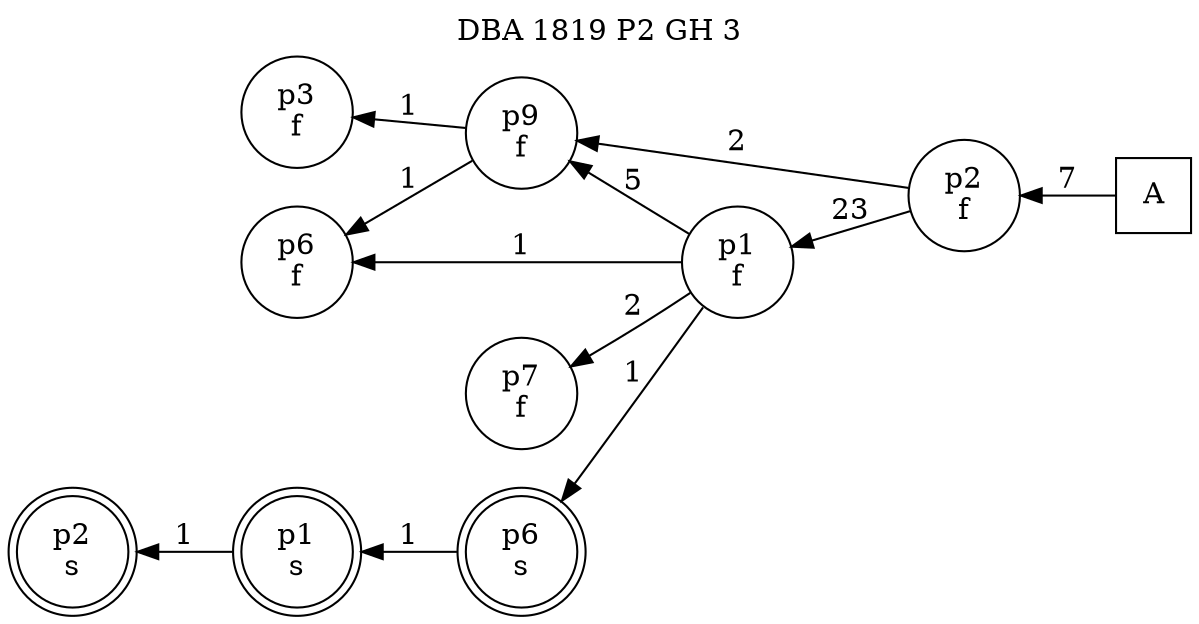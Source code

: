 digraph DBA_1819_P2_GH_3_LOW {
labelloc="tl"
label= " DBA 1819 P2 GH 3 "
rankdir="RL";
graph [ size=" 10 , 10 !"]

"A" [shape="square" label="A"]
"p2_f" [shape="circle" label="p2
f"]
"p1_f" [shape="circle" label="p1
f"]
"p9_f" [shape="circle" label="p9
f"]
"p3_f" [shape="circle" label="p3
f"]
"p7_f" [shape="circle" label="p7
f"]
"p6_f" [shape="circle" label="p6
f"]
"p6_s" [shape="doublecircle" label="p6
s"]
"p1_s" [shape="doublecircle" label="p1
s"]
"p2_s" [shape="doublecircle" label="p2
s"]
"A" -> "p2_f" [ label=7]
"p2_f" -> "p1_f" [ label=23]
"p2_f" -> "p9_f" [ label=2]
"p1_f" -> "p9_f" [ label=5]
"p1_f" -> "p7_f" [ label=2]
"p1_f" -> "p6_f" [ label=1]
"p1_f" -> "p6_s" [ label=1]
"p9_f" -> "p3_f" [ label=1]
"p9_f" -> "p6_f" [ label=1]
"p6_s" -> "p1_s" [ label=1]
"p1_s" -> "p2_s" [ label=1]
}
